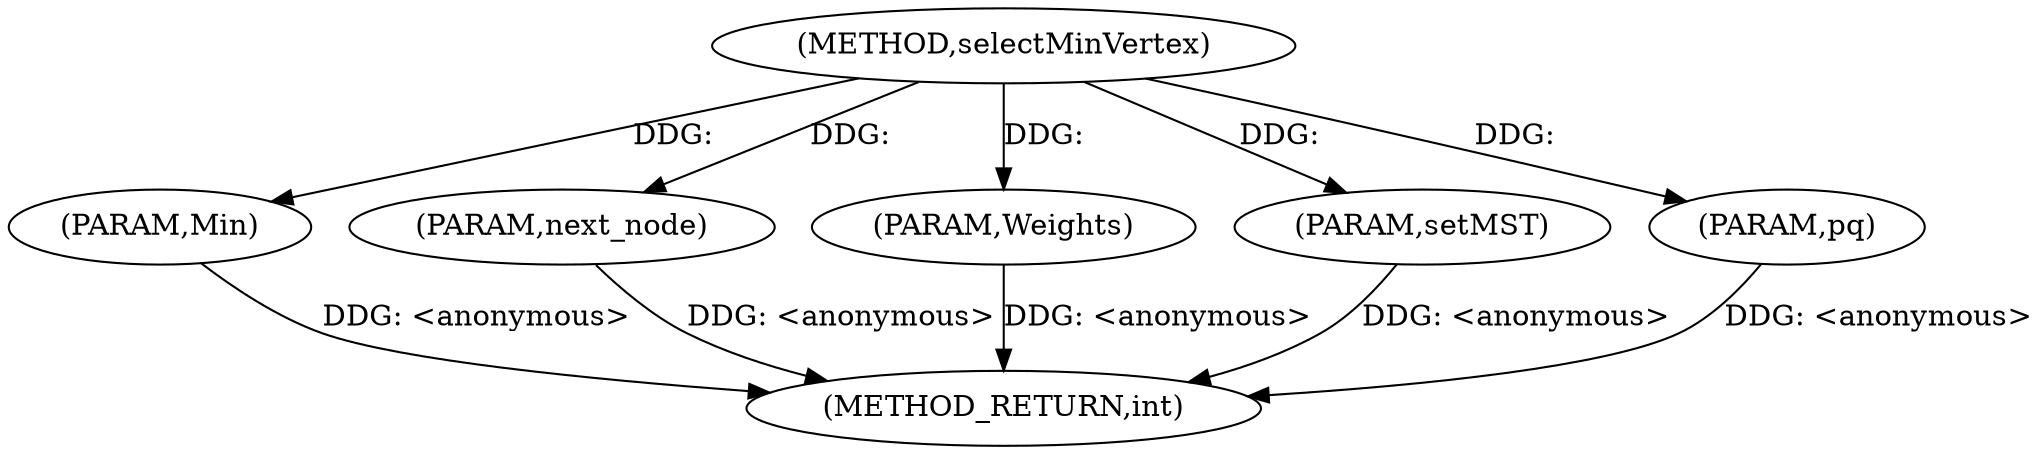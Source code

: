 digraph "selectMinVertex" {  
"1000847" [label = "(METHOD,selectMinVertex)" ]
"1000854" [label = "(METHOD_RETURN,int)" ]
"1000848" [label = "(PARAM,Min)" ]
"1000849" [label = "(PARAM,next_node)" ]
"1000850" [label = "(PARAM,Weights)" ]
"1000851" [label = "(PARAM,setMST)" ]
"1000852" [label = "(PARAM,pq)" ]
  "1000848" -> "1000854"  [ label = "DDG: <anonymous>"] 
  "1000849" -> "1000854"  [ label = "DDG: <anonymous>"] 
  "1000850" -> "1000854"  [ label = "DDG: <anonymous>"] 
  "1000851" -> "1000854"  [ label = "DDG: <anonymous>"] 
  "1000852" -> "1000854"  [ label = "DDG: <anonymous>"] 
  "1000847" -> "1000848"  [ label = "DDG: "] 
  "1000847" -> "1000849"  [ label = "DDG: "] 
  "1000847" -> "1000850"  [ label = "DDG: "] 
  "1000847" -> "1000851"  [ label = "DDG: "] 
  "1000847" -> "1000852"  [ label = "DDG: "] 
}
